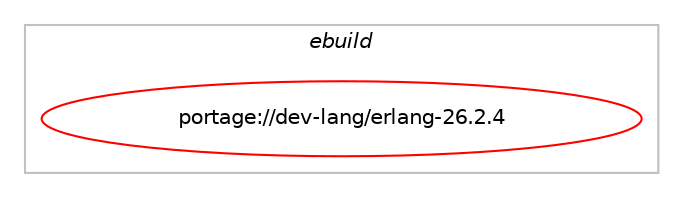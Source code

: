 digraph prolog {

# *************
# Graph options
# *************

newrank=true;
concentrate=true;
compound=true;
graph [rankdir=LR,fontname=Helvetica,fontsize=10,ranksep=1.5];#, ranksep=2.5, nodesep=0.2];
edge  [arrowhead=vee];
node  [fontname=Helvetica,fontsize=10];

# **********
# The ebuild
# **********

subgraph cluster_leftcol {
color=gray;
label=<<i>ebuild</i>>;
id [label="portage://dev-lang/erlang-26.2.4", color=red, width=4, href="../dev-lang/erlang-26.2.4.svg"];
}

# ****************
# The dependencies
# ****************

subgraph cluster_midcol {
color=gray;
label=<<i>dependencies</i>>;
subgraph cluster_compile {
fillcolor="#eeeeee";
style=filled;
label=<<i>compile</i>>;
# *** BEGIN UNKNOWN DEPENDENCY TYPE (TODO) ***
# id -> equal(use_conditional_group(positive,emacs,portage://dev-lang/erlang-26.2.4,[package_dependency(portage://dev-lang/erlang-26.2.4,install,no,app-editors,emacs,greaterequal,[23.1,,,23.1],any_different_slot,[])]))
# *** END UNKNOWN DEPENDENCY TYPE (TODO) ***

# *** BEGIN UNKNOWN DEPENDENCY TYPE (TODO) ***
# id -> equal(use_conditional_group(positive,java,portage://dev-lang/erlang-26.2.4,[package_dependency(portage://dev-lang/erlang-26.2.4,install,no,dev-java,java-config,greaterequal,[2.2.0,,-r3,2.2.0-r3],[],[])]))
# *** END UNKNOWN DEPENDENCY TYPE (TODO) ***

# *** BEGIN UNKNOWN DEPENDENCY TYPE (TODO) ***
# id -> equal(use_conditional_group(positive,java,portage://dev-lang/erlang-26.2.4,[package_dependency(portage://dev-lang/erlang-26.2.4,install,no,virtual,jdk,greaterequal,[1.8,,,1.8],any_different_slot,[])]))
# *** END UNKNOWN DEPENDENCY TYPE (TODO) ***

# *** BEGIN UNKNOWN DEPENDENCY TYPE (TODO) ***
# id -> equal(use_conditional_group(positive,odbc,portage://dev-lang/erlang-26.2.4,[package_dependency(portage://dev-lang/erlang-26.2.4,install,no,dev-db,unixODBC,none,[,,],[],[])]))
# *** END UNKNOWN DEPENDENCY TYPE (TODO) ***

# *** BEGIN UNKNOWN DEPENDENCY TYPE (TODO) ***
# id -> equal(use_conditional_group(positive,sctp,portage://dev-lang/erlang-26.2.4,[package_dependency(portage://dev-lang/erlang-26.2.4,install,no,net-misc,lksctp-tools,none,[,,],[],[])]))
# *** END UNKNOWN DEPENDENCY TYPE (TODO) ***

# *** BEGIN UNKNOWN DEPENDENCY TYPE (TODO) ***
# id -> equal(use_conditional_group(positive,ssl,portage://dev-lang/erlang-26.2.4,[package_dependency(portage://dev-lang/erlang-26.2.4,install,no,dev-libs,openssl,greaterequal,[0.9.7,d,,0.9.7d],[slot(0),equal],[])]))
# *** END UNKNOWN DEPENDENCY TYPE (TODO) ***

# *** BEGIN UNKNOWN DEPENDENCY TYPE (TODO) ***
# id -> equal(use_conditional_group(positive,systemd,portage://dev-lang/erlang-26.2.4,[package_dependency(portage://dev-lang/erlang-26.2.4,install,no,sys-apps,systemd,none,[,,],[],[])]))
# *** END UNKNOWN DEPENDENCY TYPE (TODO) ***

# *** BEGIN UNKNOWN DEPENDENCY TYPE (TODO) ***
# id -> equal(use_conditional_group(positive,wxwidgets,portage://dev-lang/erlang-26.2.4,[package_dependency(portage://dev-lang/erlang-26.2.4,install,no,dev-libs,glib,none,[,,],[slot(2)],[]),package_dependency(portage://dev-lang/erlang-26.2.4,install,no,x11-libs,wxGTK,none,[,,],[slot(3.2-gtk3)],[use(enable(X),none),use(enable(opengl),none)])]))
# *** END UNKNOWN DEPENDENCY TYPE (TODO) ***

# *** BEGIN UNKNOWN DEPENDENCY TYPE (TODO) ***
# id -> equal(package_dependency(portage://dev-lang/erlang-26.2.4,install,no,acct-group,epmd,none,[,,],[],[]))
# *** END UNKNOWN DEPENDENCY TYPE (TODO) ***

# *** BEGIN UNKNOWN DEPENDENCY TYPE (TODO) ***
# id -> equal(package_dependency(portage://dev-lang/erlang-26.2.4,install,no,acct-user,epmd,none,[,,],[],[]))
# *** END UNKNOWN DEPENDENCY TYPE (TODO) ***

# *** BEGIN UNKNOWN DEPENDENCY TYPE (TODO) ***
# id -> equal(package_dependency(portage://dev-lang/erlang-26.2.4,install,no,dev-lang,perl,none,[,,],[],[]))
# *** END UNKNOWN DEPENDENCY TYPE (TODO) ***

# *** BEGIN UNKNOWN DEPENDENCY TYPE (TODO) ***
# id -> equal(package_dependency(portage://dev-lang/erlang-26.2.4,install,no,sys-libs,ncurses,none,[,,],[slot(0)],[]))
# *** END UNKNOWN DEPENDENCY TYPE (TODO) ***

# *** BEGIN UNKNOWN DEPENDENCY TYPE (TODO) ***
# id -> equal(package_dependency(portage://dev-lang/erlang-26.2.4,install,no,sys-libs,zlib,none,[,,],[],[]))
# *** END UNKNOWN DEPENDENCY TYPE (TODO) ***

}
subgraph cluster_compileandrun {
fillcolor="#eeeeee";
style=filled;
label=<<i>compile and run</i>>;
}
subgraph cluster_run {
fillcolor="#eeeeee";
style=filled;
label=<<i>run</i>>;
# *** BEGIN UNKNOWN DEPENDENCY TYPE (TODO) ***
# id -> equal(use_conditional_group(positive,emacs,portage://dev-lang/erlang-26.2.4,[package_dependency(portage://dev-lang/erlang-26.2.4,run,no,app-editors,emacs,greaterequal,[23.1,,,23.1],any_different_slot,[])]))
# *** END UNKNOWN DEPENDENCY TYPE (TODO) ***

# *** BEGIN UNKNOWN DEPENDENCY TYPE (TODO) ***
# id -> equal(use_conditional_group(positive,java,portage://dev-lang/erlang-26.2.4,[package_dependency(portage://dev-lang/erlang-26.2.4,run,no,dev-java,java-config,greaterequal,[2.2.0,,-r3,2.2.0-r3],[],[])]))
# *** END UNKNOWN DEPENDENCY TYPE (TODO) ***

# *** BEGIN UNKNOWN DEPENDENCY TYPE (TODO) ***
# id -> equal(use_conditional_group(positive,java,portage://dev-lang/erlang-26.2.4,[package_dependency(portage://dev-lang/erlang-26.2.4,run,no,virtual,jdk,greaterequal,[1.8,,,1.8],any_different_slot,[])]))
# *** END UNKNOWN DEPENDENCY TYPE (TODO) ***

# *** BEGIN UNKNOWN DEPENDENCY TYPE (TODO) ***
# id -> equal(use_conditional_group(positive,odbc,portage://dev-lang/erlang-26.2.4,[package_dependency(portage://dev-lang/erlang-26.2.4,run,no,dev-db,unixODBC,none,[,,],[],[])]))
# *** END UNKNOWN DEPENDENCY TYPE (TODO) ***

# *** BEGIN UNKNOWN DEPENDENCY TYPE (TODO) ***
# id -> equal(use_conditional_group(positive,sctp,portage://dev-lang/erlang-26.2.4,[package_dependency(portage://dev-lang/erlang-26.2.4,run,no,net-misc,lksctp-tools,none,[,,],[],[])]))
# *** END UNKNOWN DEPENDENCY TYPE (TODO) ***

# *** BEGIN UNKNOWN DEPENDENCY TYPE (TODO) ***
# id -> equal(use_conditional_group(positive,ssl,portage://dev-lang/erlang-26.2.4,[package_dependency(portage://dev-lang/erlang-26.2.4,run,no,dev-libs,openssl,greaterequal,[0.9.7,d,,0.9.7d],[slot(0),equal],[])]))
# *** END UNKNOWN DEPENDENCY TYPE (TODO) ***

# *** BEGIN UNKNOWN DEPENDENCY TYPE (TODO) ***
# id -> equal(use_conditional_group(positive,systemd,portage://dev-lang/erlang-26.2.4,[package_dependency(portage://dev-lang/erlang-26.2.4,run,no,sys-apps,systemd,none,[,,],[],[])]))
# *** END UNKNOWN DEPENDENCY TYPE (TODO) ***

# *** BEGIN UNKNOWN DEPENDENCY TYPE (TODO) ***
# id -> equal(use_conditional_group(positive,wxwidgets,portage://dev-lang/erlang-26.2.4,[package_dependency(portage://dev-lang/erlang-26.2.4,run,no,dev-libs,glib,none,[,,],[slot(2)],[]),package_dependency(portage://dev-lang/erlang-26.2.4,run,no,x11-libs,wxGTK,none,[,,],[slot(3.2-gtk3)],[use(enable(X),none),use(enable(opengl),none)])]))
# *** END UNKNOWN DEPENDENCY TYPE (TODO) ***

# *** BEGIN UNKNOWN DEPENDENCY TYPE (TODO) ***
# id -> equal(package_dependency(portage://dev-lang/erlang-26.2.4,run,no,acct-group,epmd,none,[,,],[],[]))
# *** END UNKNOWN DEPENDENCY TYPE (TODO) ***

# *** BEGIN UNKNOWN DEPENDENCY TYPE (TODO) ***
# id -> equal(package_dependency(portage://dev-lang/erlang-26.2.4,run,no,acct-user,epmd,none,[,,],[],[]))
# *** END UNKNOWN DEPENDENCY TYPE (TODO) ***

# *** BEGIN UNKNOWN DEPENDENCY TYPE (TODO) ***
# id -> equal(package_dependency(portage://dev-lang/erlang-26.2.4,run,no,sys-libs,ncurses,none,[,,],[slot(0)],[]))
# *** END UNKNOWN DEPENDENCY TYPE (TODO) ***

# *** BEGIN UNKNOWN DEPENDENCY TYPE (TODO) ***
# id -> equal(package_dependency(portage://dev-lang/erlang-26.2.4,run,no,sys-libs,zlib,none,[,,],[],[]))
# *** END UNKNOWN DEPENDENCY TYPE (TODO) ***

}
}

# **************
# The candidates
# **************

subgraph cluster_choices {
rank=same;
color=gray;
label=<<i>candidates</i>>;

}

}

